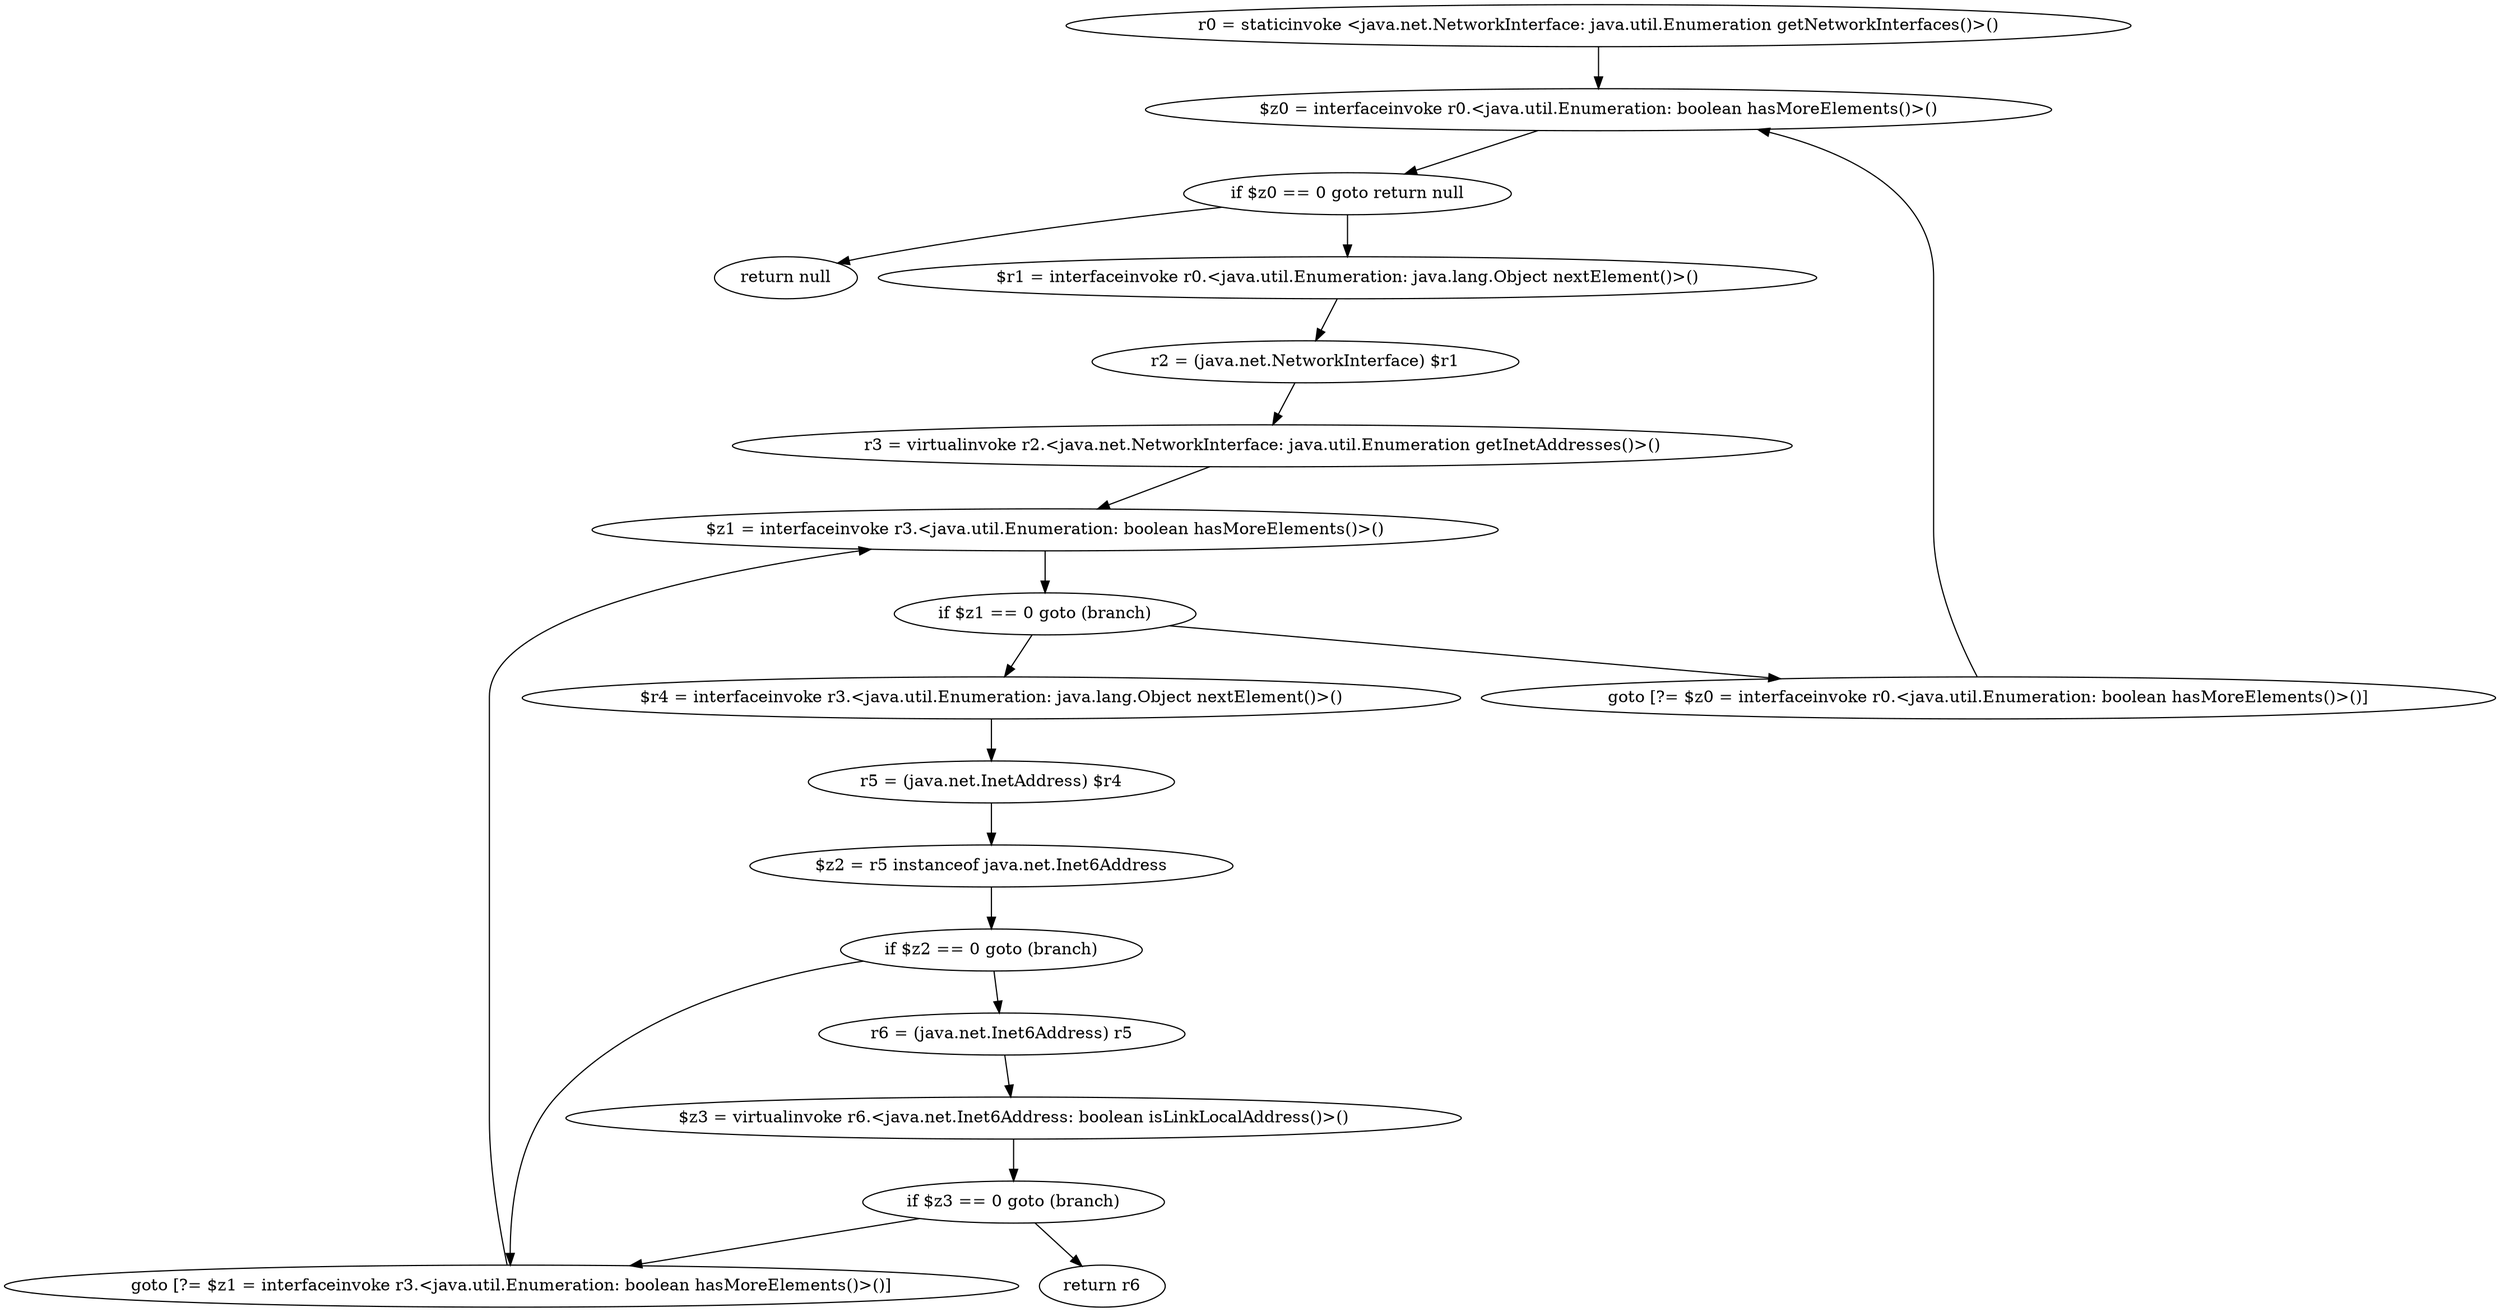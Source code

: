 digraph "unitGraph" {
    "r0 = staticinvoke <java.net.NetworkInterface: java.util.Enumeration getNetworkInterfaces()>()"
    "$z0 = interfaceinvoke r0.<java.util.Enumeration: boolean hasMoreElements()>()"
    "if $z0 == 0 goto return null"
    "$r1 = interfaceinvoke r0.<java.util.Enumeration: java.lang.Object nextElement()>()"
    "r2 = (java.net.NetworkInterface) $r1"
    "r3 = virtualinvoke r2.<java.net.NetworkInterface: java.util.Enumeration getInetAddresses()>()"
    "$z1 = interfaceinvoke r3.<java.util.Enumeration: boolean hasMoreElements()>()"
    "if $z1 == 0 goto (branch)"
    "$r4 = interfaceinvoke r3.<java.util.Enumeration: java.lang.Object nextElement()>()"
    "r5 = (java.net.InetAddress) $r4"
    "$z2 = r5 instanceof java.net.Inet6Address"
    "if $z2 == 0 goto (branch)"
    "r6 = (java.net.Inet6Address) r5"
    "$z3 = virtualinvoke r6.<java.net.Inet6Address: boolean isLinkLocalAddress()>()"
    "if $z3 == 0 goto (branch)"
    "return r6"
    "goto [?= $z1 = interfaceinvoke r3.<java.util.Enumeration: boolean hasMoreElements()>()]"
    "goto [?= $z0 = interfaceinvoke r0.<java.util.Enumeration: boolean hasMoreElements()>()]"
    "return null"
    "r0 = staticinvoke <java.net.NetworkInterface: java.util.Enumeration getNetworkInterfaces()>()"->"$z0 = interfaceinvoke r0.<java.util.Enumeration: boolean hasMoreElements()>()";
    "$z0 = interfaceinvoke r0.<java.util.Enumeration: boolean hasMoreElements()>()"->"if $z0 == 0 goto return null";
    "if $z0 == 0 goto return null"->"$r1 = interfaceinvoke r0.<java.util.Enumeration: java.lang.Object nextElement()>()";
    "if $z0 == 0 goto return null"->"return null";
    "$r1 = interfaceinvoke r0.<java.util.Enumeration: java.lang.Object nextElement()>()"->"r2 = (java.net.NetworkInterface) $r1";
    "r2 = (java.net.NetworkInterface) $r1"->"r3 = virtualinvoke r2.<java.net.NetworkInterface: java.util.Enumeration getInetAddresses()>()";
    "r3 = virtualinvoke r2.<java.net.NetworkInterface: java.util.Enumeration getInetAddresses()>()"->"$z1 = interfaceinvoke r3.<java.util.Enumeration: boolean hasMoreElements()>()";
    "$z1 = interfaceinvoke r3.<java.util.Enumeration: boolean hasMoreElements()>()"->"if $z1 == 0 goto (branch)";
    "if $z1 == 0 goto (branch)"->"$r4 = interfaceinvoke r3.<java.util.Enumeration: java.lang.Object nextElement()>()";
    "if $z1 == 0 goto (branch)"->"goto [?= $z0 = interfaceinvoke r0.<java.util.Enumeration: boolean hasMoreElements()>()]";
    "$r4 = interfaceinvoke r3.<java.util.Enumeration: java.lang.Object nextElement()>()"->"r5 = (java.net.InetAddress) $r4";
    "r5 = (java.net.InetAddress) $r4"->"$z2 = r5 instanceof java.net.Inet6Address";
    "$z2 = r5 instanceof java.net.Inet6Address"->"if $z2 == 0 goto (branch)";
    "if $z2 == 0 goto (branch)"->"r6 = (java.net.Inet6Address) r5";
    "if $z2 == 0 goto (branch)"->"goto [?= $z1 = interfaceinvoke r3.<java.util.Enumeration: boolean hasMoreElements()>()]";
    "r6 = (java.net.Inet6Address) r5"->"$z3 = virtualinvoke r6.<java.net.Inet6Address: boolean isLinkLocalAddress()>()";
    "$z3 = virtualinvoke r6.<java.net.Inet6Address: boolean isLinkLocalAddress()>()"->"if $z3 == 0 goto (branch)";
    "if $z3 == 0 goto (branch)"->"return r6";
    "if $z3 == 0 goto (branch)"->"goto [?= $z1 = interfaceinvoke r3.<java.util.Enumeration: boolean hasMoreElements()>()]";
    "goto [?= $z1 = interfaceinvoke r3.<java.util.Enumeration: boolean hasMoreElements()>()]"->"$z1 = interfaceinvoke r3.<java.util.Enumeration: boolean hasMoreElements()>()";
    "goto [?= $z0 = interfaceinvoke r0.<java.util.Enumeration: boolean hasMoreElements()>()]"->"$z0 = interfaceinvoke r0.<java.util.Enumeration: boolean hasMoreElements()>()";
}
